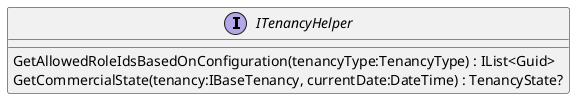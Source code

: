@startuml
interface ITenancyHelper {
    GetAllowedRoleIdsBasedOnConfiguration(tenancyType:TenancyType) : IList<Guid>
    GetCommercialState(tenancy:IBaseTenancy, currentDate:DateTime) : TenancyState?
}
@enduml
